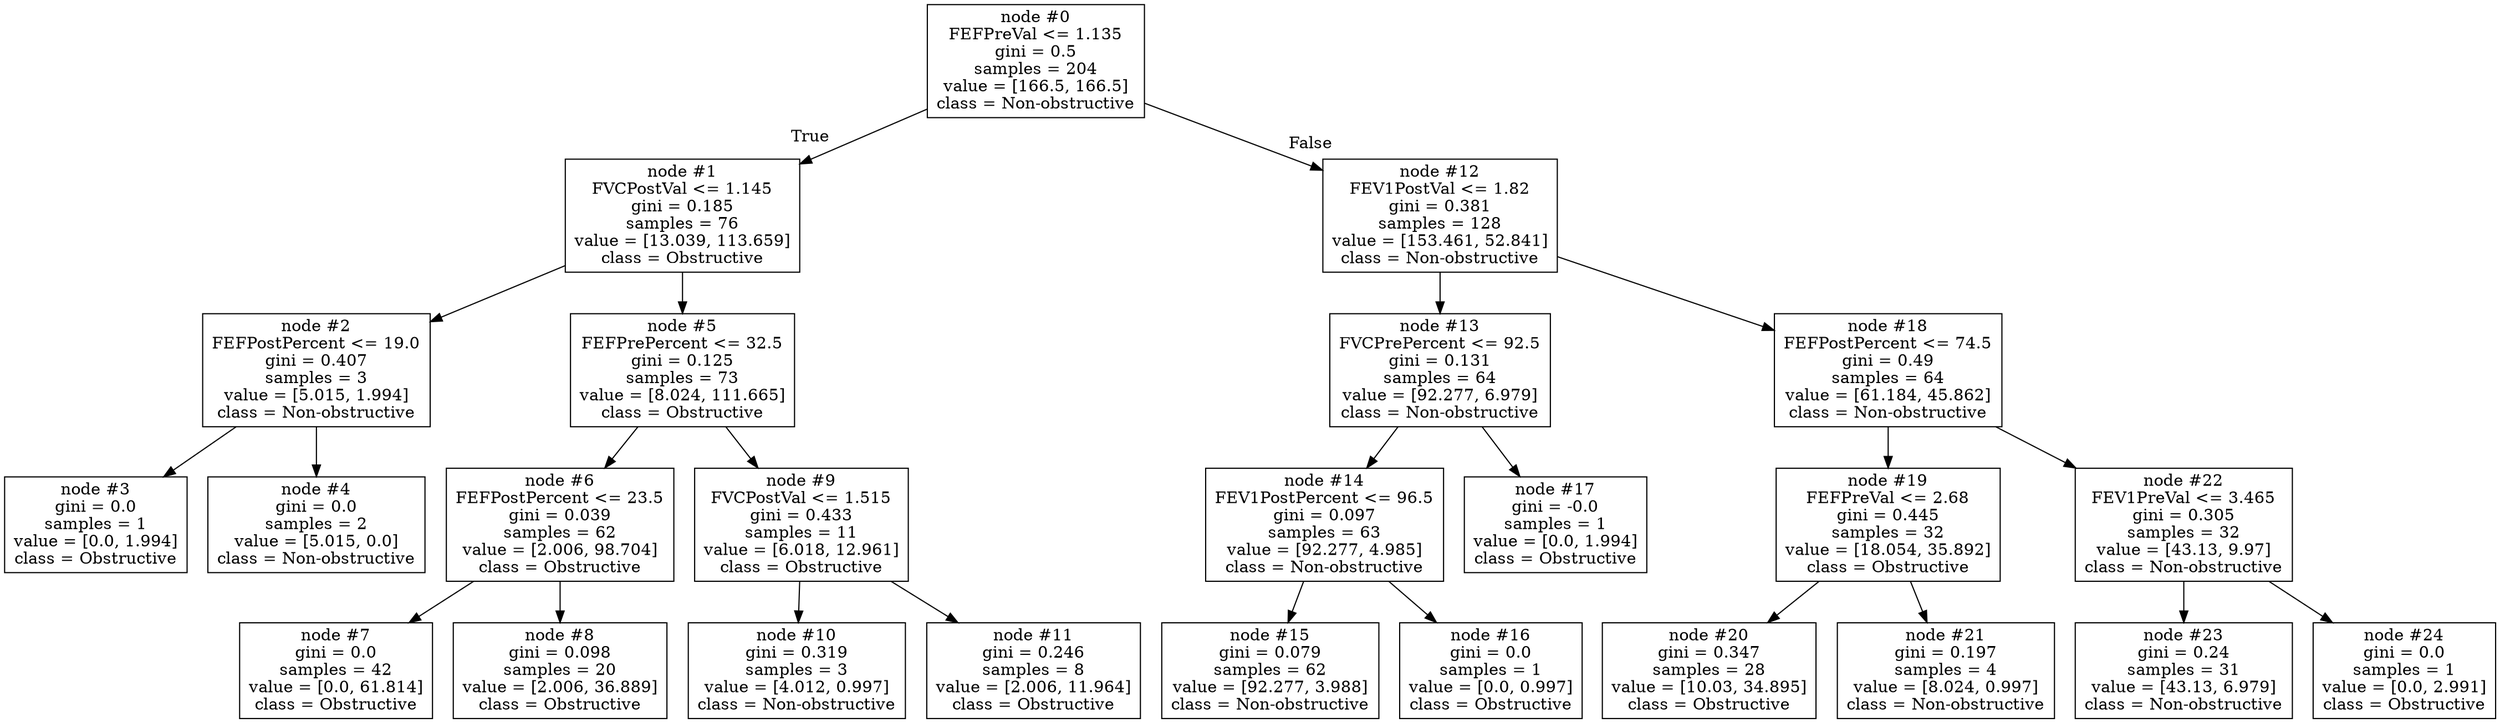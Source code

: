 digraph Tree {
node [shape=box] ;
0 [label="node #0\nFEFPreVal <= 1.135\ngini = 0.5\nsamples = 204\nvalue = [166.5, 166.5]\nclass = Non-obstructive"] ;
1 [label="node #1\nFVCPostVal <= 1.145\ngini = 0.185\nsamples = 76\nvalue = [13.039, 113.659]\nclass = Obstructive"] ;
0 -> 1 [labeldistance=2.5, labelangle=45, headlabel="True"] ;
2 [label="node #2\nFEFPostPercent <= 19.0\ngini = 0.407\nsamples = 3\nvalue = [5.015, 1.994]\nclass = Non-obstructive"] ;
1 -> 2 ;
3 [label="node #3\ngini = 0.0\nsamples = 1\nvalue = [0.0, 1.994]\nclass = Obstructive"] ;
2 -> 3 ;
4 [label="node #4\ngini = 0.0\nsamples = 2\nvalue = [5.015, 0.0]\nclass = Non-obstructive"] ;
2 -> 4 ;
5 [label="node #5\nFEFPrePercent <= 32.5\ngini = 0.125\nsamples = 73\nvalue = [8.024, 111.665]\nclass = Obstructive"] ;
1 -> 5 ;
6 [label="node #6\nFEFPostPercent <= 23.5\ngini = 0.039\nsamples = 62\nvalue = [2.006, 98.704]\nclass = Obstructive"] ;
5 -> 6 ;
7 [label="node #7\ngini = 0.0\nsamples = 42\nvalue = [0.0, 61.814]\nclass = Obstructive"] ;
6 -> 7 ;
8 [label="node #8\ngini = 0.098\nsamples = 20\nvalue = [2.006, 36.889]\nclass = Obstructive"] ;
6 -> 8 ;
9 [label="node #9\nFVCPostVal <= 1.515\ngini = 0.433\nsamples = 11\nvalue = [6.018, 12.961]\nclass = Obstructive"] ;
5 -> 9 ;
10 [label="node #10\ngini = 0.319\nsamples = 3\nvalue = [4.012, 0.997]\nclass = Non-obstructive"] ;
9 -> 10 ;
11 [label="node #11\ngini = 0.246\nsamples = 8\nvalue = [2.006, 11.964]\nclass = Obstructive"] ;
9 -> 11 ;
12 [label="node #12\nFEV1PostVal <= 1.82\ngini = 0.381\nsamples = 128\nvalue = [153.461, 52.841]\nclass = Non-obstructive"] ;
0 -> 12 [labeldistance=2.5, labelangle=-45, headlabel="False"] ;
13 [label="node #13\nFVCPrePercent <= 92.5\ngini = 0.131\nsamples = 64\nvalue = [92.277, 6.979]\nclass = Non-obstructive"] ;
12 -> 13 ;
14 [label="node #14\nFEV1PostPercent <= 96.5\ngini = 0.097\nsamples = 63\nvalue = [92.277, 4.985]\nclass = Non-obstructive"] ;
13 -> 14 ;
15 [label="node #15\ngini = 0.079\nsamples = 62\nvalue = [92.277, 3.988]\nclass = Non-obstructive"] ;
14 -> 15 ;
16 [label="node #16\ngini = 0.0\nsamples = 1\nvalue = [0.0, 0.997]\nclass = Obstructive"] ;
14 -> 16 ;
17 [label="node #17\ngini = -0.0\nsamples = 1\nvalue = [0.0, 1.994]\nclass = Obstructive"] ;
13 -> 17 ;
18 [label="node #18\nFEFPostPercent <= 74.5\ngini = 0.49\nsamples = 64\nvalue = [61.184, 45.862]\nclass = Non-obstructive"] ;
12 -> 18 ;
19 [label="node #19\nFEFPreVal <= 2.68\ngini = 0.445\nsamples = 32\nvalue = [18.054, 35.892]\nclass = Obstructive"] ;
18 -> 19 ;
20 [label="node #20\ngini = 0.347\nsamples = 28\nvalue = [10.03, 34.895]\nclass = Obstructive"] ;
19 -> 20 ;
21 [label="node #21\ngini = 0.197\nsamples = 4\nvalue = [8.024, 0.997]\nclass = Non-obstructive"] ;
19 -> 21 ;
22 [label="node #22\nFEV1PreVal <= 3.465\ngini = 0.305\nsamples = 32\nvalue = [43.13, 9.97]\nclass = Non-obstructive"] ;
18 -> 22 ;
23 [label="node #23\ngini = 0.24\nsamples = 31\nvalue = [43.13, 6.979]\nclass = Non-obstructive"] ;
22 -> 23 ;
24 [label="node #24\ngini = 0.0\nsamples = 1\nvalue = [0.0, 2.991]\nclass = Obstructive"] ;
22 -> 24 ;
}